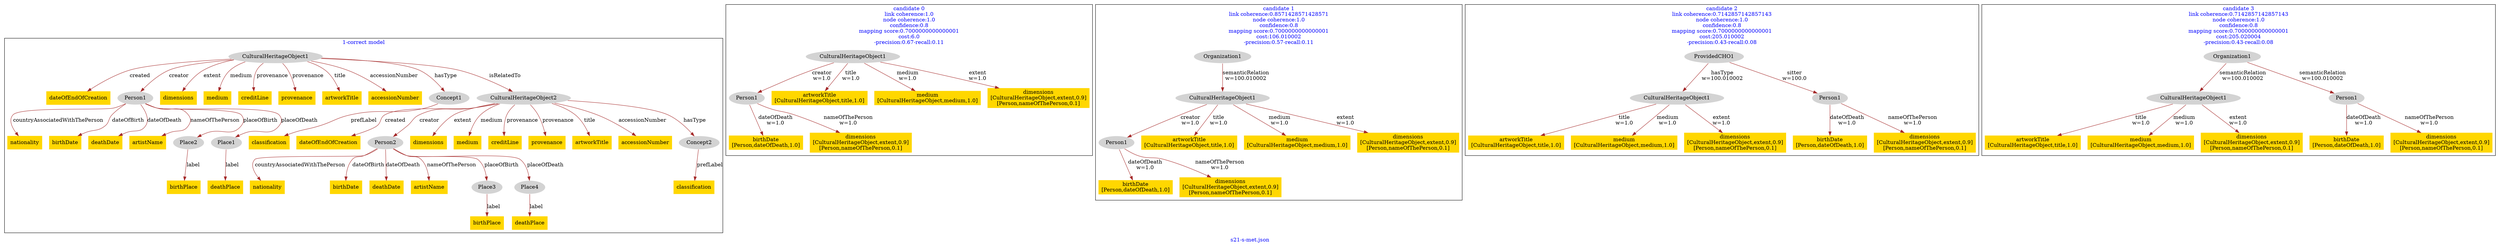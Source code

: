 digraph n0 {
fontcolor="blue"
remincross="true"
label="s21-s-met.json"
subgraph cluster_0 {
label="1-correct model"
n2[style="filled",color="white",fillcolor="lightgray",label="CulturalHeritageObject1"];
n3[shape="plaintext",style="filled",fillcolor="gold",label="dateOfEndOfCreation"];
n4[style="filled",color="white",fillcolor="lightgray",label="Person1"];
n5[shape="plaintext",style="filled",fillcolor="gold",label="dimensions"];
n6[shape="plaintext",style="filled",fillcolor="gold",label="medium"];
n7[shape="plaintext",style="filled",fillcolor="gold",label="creditLine"];
n8[shape="plaintext",style="filled",fillcolor="gold",label="provenance"];
n9[shape="plaintext",style="filled",fillcolor="gold",label="artworkTitle"];
n10[shape="plaintext",style="filled",fillcolor="gold",label="accessionNumber"];
n11[style="filled",color="white",fillcolor="lightgray",label="Concept1"];
n12[style="filled",color="white",fillcolor="lightgray",label="CulturalHeritageObject2"];
n13[shape="plaintext",style="filled",fillcolor="gold",label="dateOfEndOfCreation"];
n14[style="filled",color="white",fillcolor="lightgray",label="Person2"];
n15[shape="plaintext",style="filled",fillcolor="gold",label="dimensions"];
n16[shape="plaintext",style="filled",fillcolor="gold",label="medium"];
n17[shape="plaintext",style="filled",fillcolor="gold",label="creditLine"];
n18[shape="plaintext",style="filled",fillcolor="gold",label="provenance"];
n19[shape="plaintext",style="filled",fillcolor="gold",label="artworkTitle"];
n20[shape="plaintext",style="filled",fillcolor="gold",label="accessionNumber"];
n21[style="filled",color="white",fillcolor="lightgray",label="Concept2"];
n22[shape="plaintext",style="filled",fillcolor="gold",label="nationality"];
n23[shape="plaintext",style="filled",fillcolor="gold",label="birthDate"];
n24[shape="plaintext",style="filled",fillcolor="gold",label="deathDate"];
n25[shape="plaintext",style="filled",fillcolor="gold",label="artistName"];
n26[style="filled",color="white",fillcolor="lightgray",label="Place2"];
n27[style="filled",color="white",fillcolor="lightgray",label="Place1"];
n28[shape="plaintext",style="filled",fillcolor="gold",label="nationality"];
n29[shape="plaintext",style="filled",fillcolor="gold",label="birthDate"];
n30[shape="plaintext",style="filled",fillcolor="gold",label="deathDate"];
n31[shape="plaintext",style="filled",fillcolor="gold",label="artistName"];
n32[style="filled",color="white",fillcolor="lightgray",label="Place3"];
n33[style="filled",color="white",fillcolor="lightgray",label="Place4"];
n34[shape="plaintext",style="filled",fillcolor="gold",label="deathPlace"];
n35[shape="plaintext",style="filled",fillcolor="gold",label="birthPlace"];
n36[shape="plaintext",style="filled",fillcolor="gold",label="birthPlace"];
n37[shape="plaintext",style="filled",fillcolor="gold",label="deathPlace"];
n38[shape="plaintext",style="filled",fillcolor="gold",label="classification"];
n39[shape="plaintext",style="filled",fillcolor="gold",label="classification"];
}
subgraph cluster_1 {
label="candidate 0\nlink coherence:1.0\nnode coherence:1.0\nconfidence:0.8\nmapping score:0.7000000000000001\ncost:6.0\n-precision:0.67-recall:0.11"
n41[style="filled",color="white",fillcolor="lightgray",label="CulturalHeritageObject1"];
n42[style="filled",color="white",fillcolor="lightgray",label="Person1"];
n43[shape="plaintext",style="filled",fillcolor="gold",label="birthDate\n[Person,dateOfDeath,1.0]"];
n44[shape="plaintext",style="filled",fillcolor="gold",label="artworkTitle\n[CulturalHeritageObject,title,1.0]"];
n45[shape="plaintext",style="filled",fillcolor="gold",label="medium\n[CulturalHeritageObject,medium,1.0]"];
n46[shape="plaintext",style="filled",fillcolor="gold",label="dimensions\n[CulturalHeritageObject,extent,0.9]\n[Person,nameOfThePerson,0.1]"];
n47[shape="plaintext",style="filled",fillcolor="gold",label="dimensions\n[CulturalHeritageObject,extent,0.9]\n[Person,nameOfThePerson,0.1]"];
}
subgraph cluster_2 {
label="candidate 1\nlink coherence:0.8571428571428571\nnode coherence:1.0\nconfidence:0.8\nmapping score:0.7000000000000001\ncost:106.010002\n-precision:0.57-recall:0.11"
n49[style="filled",color="white",fillcolor="lightgray",label="CulturalHeritageObject1"];
n50[style="filled",color="white",fillcolor="lightgray",label="Person1"];
n51[style="filled",color="white",fillcolor="lightgray",label="Organization1"];
n52[shape="plaintext",style="filled",fillcolor="gold",label="birthDate\n[Person,dateOfDeath,1.0]"];
n53[shape="plaintext",style="filled",fillcolor="gold",label="artworkTitle\n[CulturalHeritageObject,title,1.0]"];
n54[shape="plaintext",style="filled",fillcolor="gold",label="medium\n[CulturalHeritageObject,medium,1.0]"];
n55[shape="plaintext",style="filled",fillcolor="gold",label="dimensions\n[CulturalHeritageObject,extent,0.9]\n[Person,nameOfThePerson,0.1]"];
n56[shape="plaintext",style="filled",fillcolor="gold",label="dimensions\n[CulturalHeritageObject,extent,0.9]\n[Person,nameOfThePerson,0.1]"];
}
subgraph cluster_3 {
label="candidate 2\nlink coherence:0.7142857142857143\nnode coherence:1.0\nconfidence:0.8\nmapping score:0.7000000000000001\ncost:205.010002\n-precision:0.43-recall:0.08"
n58[style="filled",color="white",fillcolor="lightgray",label="ProvidedCHO1"];
n59[style="filled",color="white",fillcolor="lightgray",label="CulturalHeritageObject1"];
n60[style="filled",color="white",fillcolor="lightgray",label="Person1"];
n61[shape="plaintext",style="filled",fillcolor="gold",label="birthDate\n[Person,dateOfDeath,1.0]"];
n62[shape="plaintext",style="filled",fillcolor="gold",label="artworkTitle\n[CulturalHeritageObject,title,1.0]"];
n63[shape="plaintext",style="filled",fillcolor="gold",label="medium\n[CulturalHeritageObject,medium,1.0]"];
n64[shape="plaintext",style="filled",fillcolor="gold",label="dimensions\n[CulturalHeritageObject,extent,0.9]\n[Person,nameOfThePerson,0.1]"];
n65[shape="plaintext",style="filled",fillcolor="gold",label="dimensions\n[CulturalHeritageObject,extent,0.9]\n[Person,nameOfThePerson,0.1]"];
}
subgraph cluster_4 {
label="candidate 3\nlink coherence:0.7142857142857143\nnode coherence:1.0\nconfidence:0.8\nmapping score:0.7000000000000001\ncost:205.020004\n-precision:0.43-recall:0.08"
n67[style="filled",color="white",fillcolor="lightgray",label="Organization1"];
n68[style="filled",color="white",fillcolor="lightgray",label="CulturalHeritageObject1"];
n69[style="filled",color="white",fillcolor="lightgray",label="Person1"];
n70[shape="plaintext",style="filled",fillcolor="gold",label="birthDate\n[Person,dateOfDeath,1.0]"];
n71[shape="plaintext",style="filled",fillcolor="gold",label="artworkTitle\n[CulturalHeritageObject,title,1.0]"];
n72[shape="plaintext",style="filled",fillcolor="gold",label="medium\n[CulturalHeritageObject,medium,1.0]"];
n73[shape="plaintext",style="filled",fillcolor="gold",label="dimensions\n[CulturalHeritageObject,extent,0.9]\n[Person,nameOfThePerson,0.1]"];
n74[shape="plaintext",style="filled",fillcolor="gold",label="dimensions\n[CulturalHeritageObject,extent,0.9]\n[Person,nameOfThePerson,0.1]"];
}
n2 -> n3[color="brown",fontcolor="black",label="created"]
n2 -> n4[color="brown",fontcolor="black",label="creator"]
n2 -> n5[color="brown",fontcolor="black",label="extent"]
n2 -> n6[color="brown",fontcolor="black",label="medium"]
n2 -> n7[color="brown",fontcolor="black",label="provenance"]
n2 -> n8[color="brown",fontcolor="black",label="provenance"]
n2 -> n9[color="brown",fontcolor="black",label="title"]
n2 -> n10[color="brown",fontcolor="black",label="accessionNumber"]
n2 -> n11[color="brown",fontcolor="black",label="hasType"]
n2 -> n12[color="brown",fontcolor="black",label="isRelatedTo"]
n12 -> n13[color="brown",fontcolor="black",label="created"]
n12 -> n14[color="brown",fontcolor="black",label="creator"]
n12 -> n15[color="brown",fontcolor="black",label="extent"]
n12 -> n16[color="brown",fontcolor="black",label="medium"]
n12 -> n17[color="brown",fontcolor="black",label="provenance"]
n12 -> n18[color="brown",fontcolor="black",label="provenance"]
n12 -> n19[color="brown",fontcolor="black",label="title"]
n12 -> n20[color="brown",fontcolor="black",label="accessionNumber"]
n12 -> n21[color="brown",fontcolor="black",label="hasType"]
n4 -> n22[color="brown",fontcolor="black",label="countryAssociatedWithThePerson"]
n4 -> n23[color="brown",fontcolor="black",label="dateOfBirth"]
n4 -> n24[color="brown",fontcolor="black",label="dateOfDeath"]
n4 -> n25[color="brown",fontcolor="black",label="nameOfThePerson"]
n4 -> n26[color="brown",fontcolor="black",label="placeOfBirth"]
n4 -> n27[color="brown",fontcolor="black",label="placeOfDeath"]
n14 -> n28[color="brown",fontcolor="black",label="countryAssociatedWithThePerson"]
n14 -> n29[color="brown",fontcolor="black",label="dateOfBirth"]
n14 -> n30[color="brown",fontcolor="black",label="dateOfDeath"]
n14 -> n31[color="brown",fontcolor="black",label="nameOfThePerson"]
n14 -> n32[color="brown",fontcolor="black",label="placeOfBirth"]
n14 -> n33[color="brown",fontcolor="black",label="placeOfDeath"]
n27 -> n34[color="brown",fontcolor="black",label="label"]
n26 -> n35[color="brown",fontcolor="black",label="label"]
n32 -> n36[color="brown",fontcolor="black",label="label"]
n33 -> n37[color="brown",fontcolor="black",label="label"]
n11 -> n38[color="brown",fontcolor="black",label="prefLabel"]
n21 -> n39[color="brown",fontcolor="black",label="prefLabel"]
n41 -> n42[color="brown",fontcolor="black",label="creator\nw=1.0"]
n42 -> n43[color="brown",fontcolor="black",label="dateOfDeath\nw=1.0"]
n41 -> n44[color="brown",fontcolor="black",label="title\nw=1.0"]
n41 -> n45[color="brown",fontcolor="black",label="medium\nw=1.0"]
n41 -> n46[color="brown",fontcolor="black",label="extent\nw=1.0"]
n42 -> n47[color="brown",fontcolor="black",label="nameOfThePerson\nw=1.0"]
n49 -> n50[color="brown",fontcolor="black",label="creator\nw=1.0"]
n51 -> n49[color="brown",fontcolor="black",label="semanticRelation\nw=100.010002"]
n50 -> n52[color="brown",fontcolor="black",label="dateOfDeath\nw=1.0"]
n49 -> n53[color="brown",fontcolor="black",label="title\nw=1.0"]
n49 -> n54[color="brown",fontcolor="black",label="medium\nw=1.0"]
n49 -> n55[color="brown",fontcolor="black",label="extent\nw=1.0"]
n50 -> n56[color="brown",fontcolor="black",label="nameOfThePerson\nw=1.0"]
n58 -> n59[color="brown",fontcolor="black",label="hasType\nw=100.010002"]
n58 -> n60[color="brown",fontcolor="black",label="sitter\nw=100.0"]
n60 -> n61[color="brown",fontcolor="black",label="dateOfDeath\nw=1.0"]
n59 -> n62[color="brown",fontcolor="black",label="title\nw=1.0"]
n59 -> n63[color="brown",fontcolor="black",label="medium\nw=1.0"]
n59 -> n64[color="brown",fontcolor="black",label="extent\nw=1.0"]
n60 -> n65[color="brown",fontcolor="black",label="nameOfThePerson\nw=1.0"]
n67 -> n68[color="brown",fontcolor="black",label="semanticRelation\nw=100.010002"]
n67 -> n69[color="brown",fontcolor="black",label="semanticRelation\nw=100.010002"]
n69 -> n70[color="brown",fontcolor="black",label="dateOfDeath\nw=1.0"]
n68 -> n71[color="brown",fontcolor="black",label="title\nw=1.0"]
n68 -> n72[color="brown",fontcolor="black",label="medium\nw=1.0"]
n68 -> n73[color="brown",fontcolor="black",label="extent\nw=1.0"]
n69 -> n74[color="brown",fontcolor="black",label="nameOfThePerson\nw=1.0"]
}
